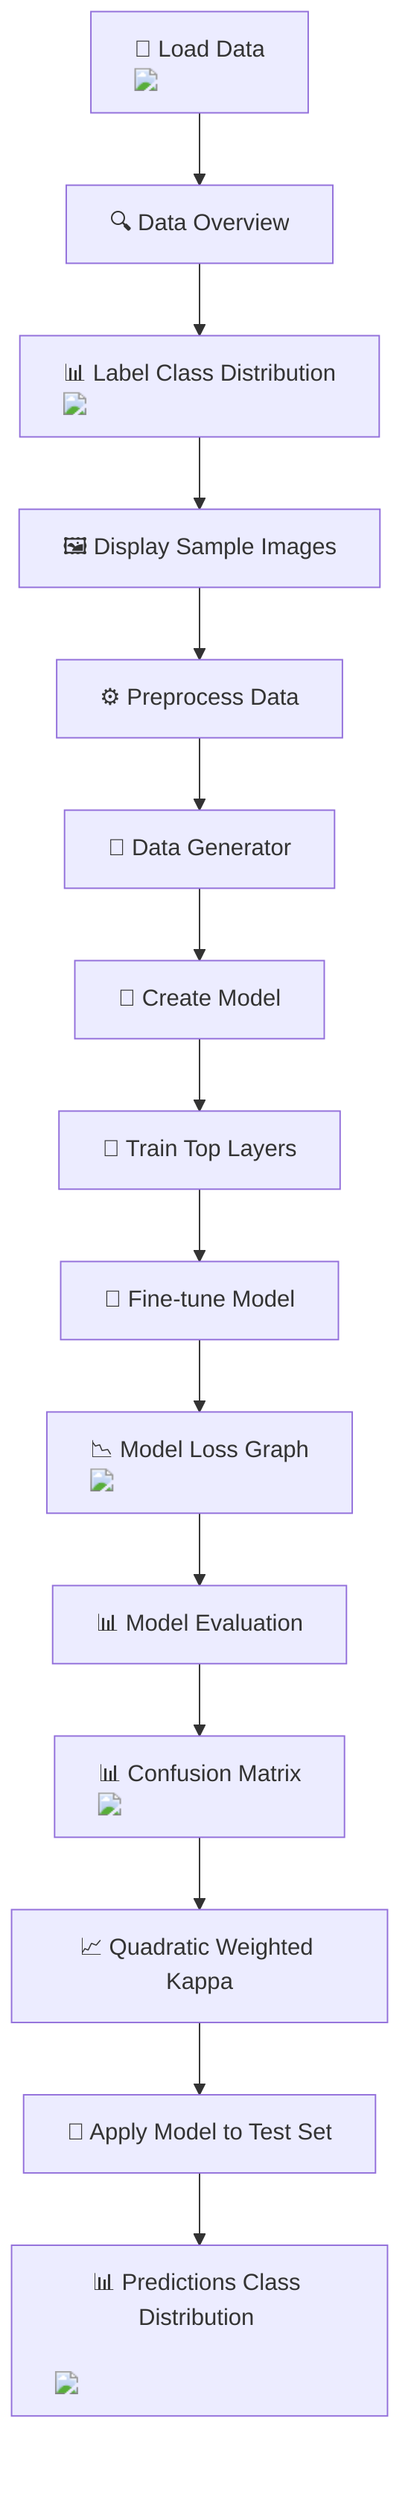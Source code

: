 flowchart TD
    A["📂 Load Data <br/> <img src='icons/file.svg' />"] --> B["🔍 Data Overview"]
    B --> C["📊 Label Class Distribution <br/> <img src='dummy_plots/barplot_template.svg' />"]
    C --> D["🖼️ Display Sample Images"]
    D --> E["⚙️ Preprocess Data"]
    E --> F["🧪 Data Generator"]
    F --> G["🤖 Create Model"]
    G --> H["🔄 Train Top Layers"]
    H --> I["🔄 Fine-tune Model"]
    I --> J["📉 Model Loss Graph <br/> <img src='dummy_plots/lineplot_template.svg' />"]
    J --> K["📊 Model Evaluation"]
    K --> L["📊 Confusion Matrix <br/> <img src='dummy_plots/heatmap_template.svg' />"]
    L --> M["📈 Quadratic Weighted Kappa"]
    M --> N["📁 Apply Model to Test Set"]
    N --> O["📊 Predictions Class Distribution <br/> <img src='dummy_plots/barplot_template.svg' />"]